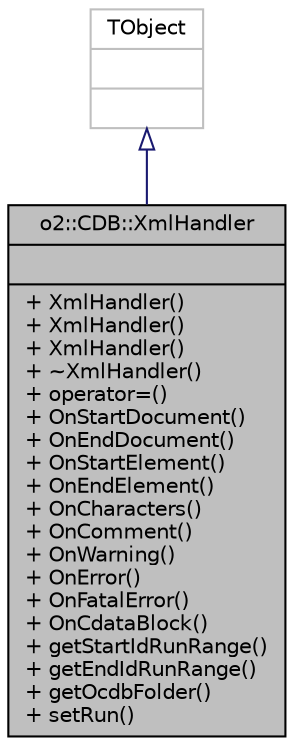 digraph "o2::CDB::XmlHandler"
{
 // INTERACTIVE_SVG=YES
  bgcolor="transparent";
  edge [fontname="Helvetica",fontsize="10",labelfontname="Helvetica",labelfontsize="10"];
  node [fontname="Helvetica",fontsize="10",shape=record];
  Node1 [label="{o2::CDB::XmlHandler\n||+ XmlHandler()\l+ XmlHandler()\l+ XmlHandler()\l+ ~XmlHandler()\l+ operator=()\l+ OnStartDocument()\l+ OnEndDocument()\l+ OnStartElement()\l+ OnEndElement()\l+ OnCharacters()\l+ OnComment()\l+ OnWarning()\l+ OnError()\l+ OnFatalError()\l+ OnCdataBlock()\l+ getStartIdRunRange()\l+ getEndIdRunRange()\l+ getOcdbFolder()\l+ setRun()\l}",height=0.2,width=0.4,color="black", fillcolor="grey75", style="filled" fontcolor="black"];
  Node2 -> Node1 [dir="back",color="midnightblue",fontsize="10",style="solid",arrowtail="onormal",fontname="Helvetica"];
  Node2 [label="{TObject\n||}",height=0.2,width=0.4,color="grey75"];
}
